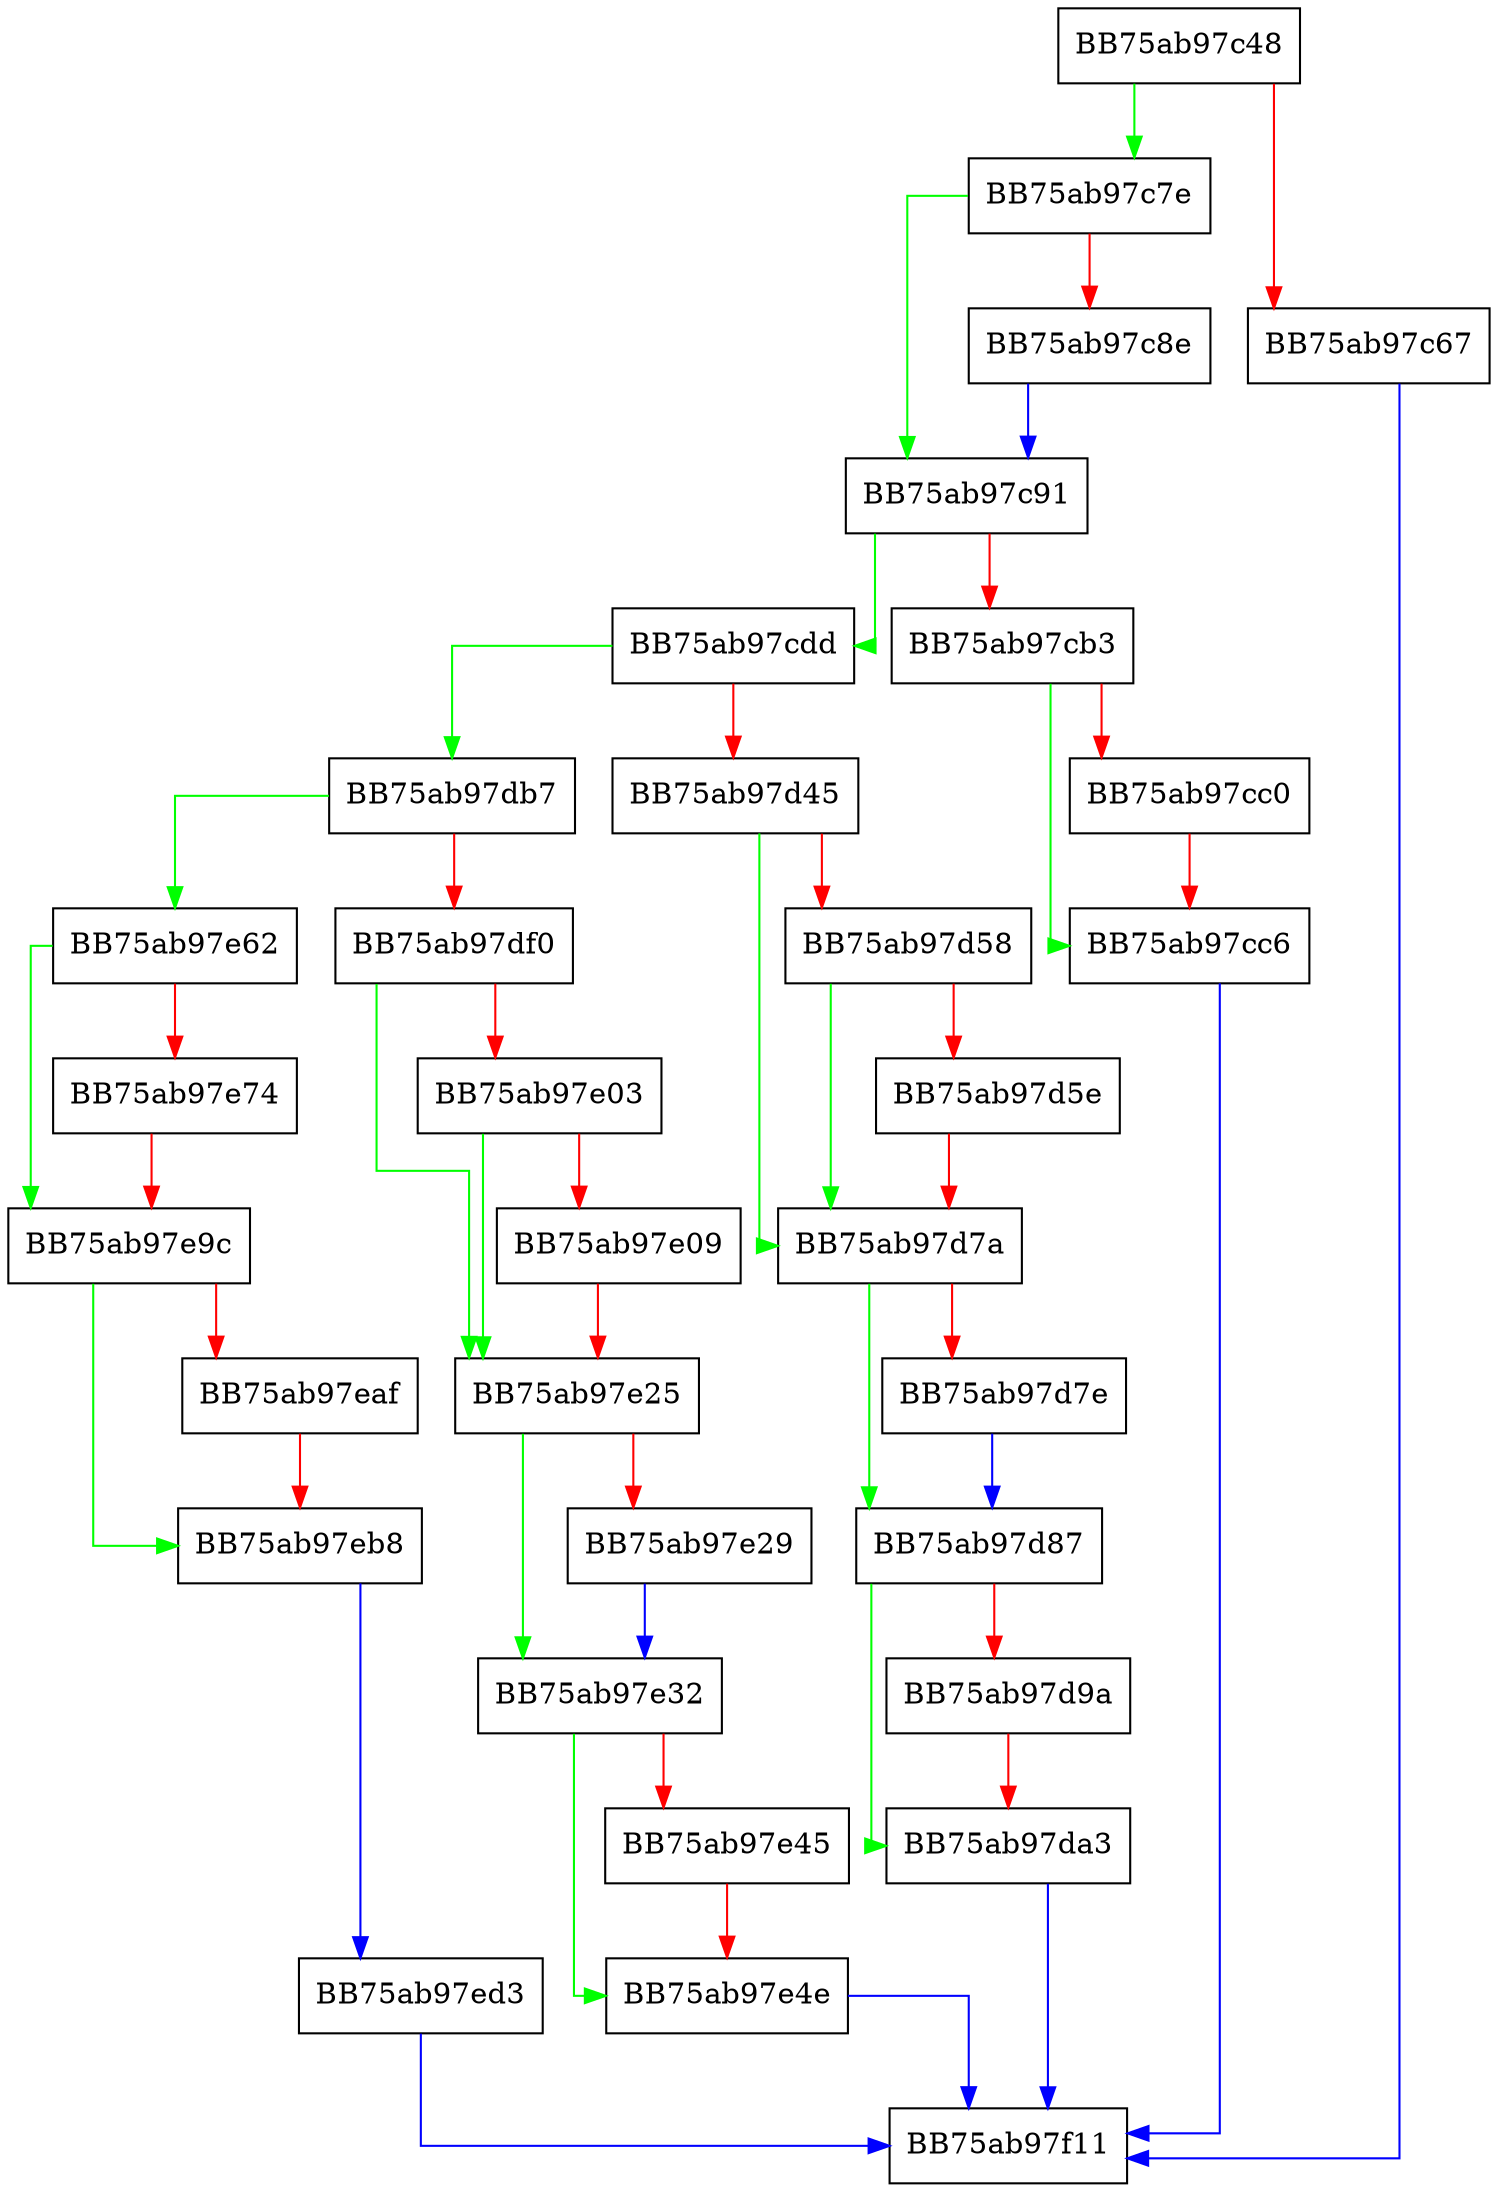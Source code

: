 digraph DeleteSystemCacheFile {
  node [shape="box"];
  graph [splines=ortho];
  BB75ab97c48 -> BB75ab97c7e [color="green"];
  BB75ab97c48 -> BB75ab97c67 [color="red"];
  BB75ab97c67 -> BB75ab97f11 [color="blue"];
  BB75ab97c7e -> BB75ab97c91 [color="green"];
  BB75ab97c7e -> BB75ab97c8e [color="red"];
  BB75ab97c8e -> BB75ab97c91 [color="blue"];
  BB75ab97c91 -> BB75ab97cdd [color="green"];
  BB75ab97c91 -> BB75ab97cb3 [color="red"];
  BB75ab97cb3 -> BB75ab97cc6 [color="green"];
  BB75ab97cb3 -> BB75ab97cc0 [color="red"];
  BB75ab97cc0 -> BB75ab97cc6 [color="red"];
  BB75ab97cc6 -> BB75ab97f11 [color="blue"];
  BB75ab97cdd -> BB75ab97db7 [color="green"];
  BB75ab97cdd -> BB75ab97d45 [color="red"];
  BB75ab97d45 -> BB75ab97d7a [color="green"];
  BB75ab97d45 -> BB75ab97d58 [color="red"];
  BB75ab97d58 -> BB75ab97d7a [color="green"];
  BB75ab97d58 -> BB75ab97d5e [color="red"];
  BB75ab97d5e -> BB75ab97d7a [color="red"];
  BB75ab97d7a -> BB75ab97d87 [color="green"];
  BB75ab97d7a -> BB75ab97d7e [color="red"];
  BB75ab97d7e -> BB75ab97d87 [color="blue"];
  BB75ab97d87 -> BB75ab97da3 [color="green"];
  BB75ab97d87 -> BB75ab97d9a [color="red"];
  BB75ab97d9a -> BB75ab97da3 [color="red"];
  BB75ab97da3 -> BB75ab97f11 [color="blue"];
  BB75ab97db7 -> BB75ab97e62 [color="green"];
  BB75ab97db7 -> BB75ab97df0 [color="red"];
  BB75ab97df0 -> BB75ab97e25 [color="green"];
  BB75ab97df0 -> BB75ab97e03 [color="red"];
  BB75ab97e03 -> BB75ab97e25 [color="green"];
  BB75ab97e03 -> BB75ab97e09 [color="red"];
  BB75ab97e09 -> BB75ab97e25 [color="red"];
  BB75ab97e25 -> BB75ab97e32 [color="green"];
  BB75ab97e25 -> BB75ab97e29 [color="red"];
  BB75ab97e29 -> BB75ab97e32 [color="blue"];
  BB75ab97e32 -> BB75ab97e4e [color="green"];
  BB75ab97e32 -> BB75ab97e45 [color="red"];
  BB75ab97e45 -> BB75ab97e4e [color="red"];
  BB75ab97e4e -> BB75ab97f11 [color="blue"];
  BB75ab97e62 -> BB75ab97e9c [color="green"];
  BB75ab97e62 -> BB75ab97e74 [color="red"];
  BB75ab97e74 -> BB75ab97e9c [color="red"];
  BB75ab97e9c -> BB75ab97eb8 [color="green"];
  BB75ab97e9c -> BB75ab97eaf [color="red"];
  BB75ab97eaf -> BB75ab97eb8 [color="red"];
  BB75ab97eb8 -> BB75ab97ed3 [color="blue"];
  BB75ab97ed3 -> BB75ab97f11 [color="blue"];
}